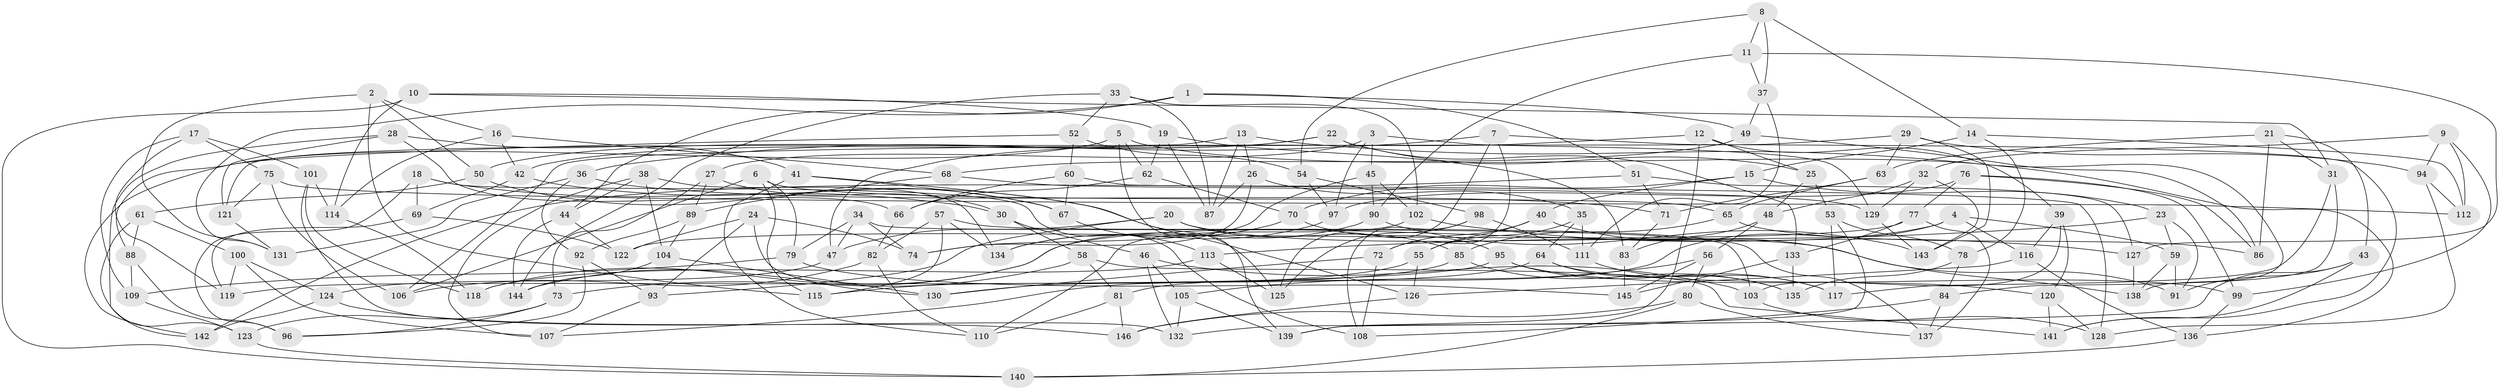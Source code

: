 // coarse degree distribution, {12: 0.038461538461538464, 4: 0.875, 10: 0.019230769230769232, 9: 0.009615384615384616, 11: 0.019230769230769232, 8: 0.009615384615384616, 7: 0.009615384615384616, 3: 0.019230769230769232}
// Generated by graph-tools (version 1.1) at 2025/53/03/04/25 22:53:57]
// undirected, 146 vertices, 292 edges
graph export_dot {
  node [color=gray90,style=filled];
  1;
  2;
  3;
  4;
  5;
  6;
  7;
  8;
  9;
  10;
  11;
  12;
  13;
  14;
  15;
  16;
  17;
  18;
  19;
  20;
  21;
  22;
  23;
  24;
  25;
  26;
  27;
  28;
  29;
  30;
  31;
  32;
  33;
  34;
  35;
  36;
  37;
  38;
  39;
  40;
  41;
  42;
  43;
  44;
  45;
  46;
  47;
  48;
  49;
  50;
  51;
  52;
  53;
  54;
  55;
  56;
  57;
  58;
  59;
  60;
  61;
  62;
  63;
  64;
  65;
  66;
  67;
  68;
  69;
  70;
  71;
  72;
  73;
  74;
  75;
  76;
  77;
  78;
  79;
  80;
  81;
  82;
  83;
  84;
  85;
  86;
  87;
  88;
  89;
  90;
  91;
  92;
  93;
  94;
  95;
  96;
  97;
  98;
  99;
  100;
  101;
  102;
  103;
  104;
  105;
  106;
  107;
  108;
  109;
  110;
  111;
  112;
  113;
  114;
  115;
  116;
  117;
  118;
  119;
  120;
  121;
  122;
  123;
  124;
  125;
  126;
  127;
  128;
  129;
  130;
  131;
  132;
  133;
  134;
  135;
  136;
  137;
  138;
  139;
  140;
  141;
  142;
  143;
  144;
  145;
  146;
  1 -- 44;
  1 -- 131;
  1 -- 51;
  1 -- 49;
  2 -- 115;
  2 -- 131;
  2 -- 16;
  2 -- 50;
  3 -- 45;
  3 -- 27;
  3 -- 129;
  3 -- 97;
  4 -- 118;
  4 -- 81;
  4 -- 59;
  4 -- 116;
  5 -- 62;
  5 -- 139;
  5 -- 142;
  5 -- 136;
  6 -- 79;
  6 -- 115;
  6 -- 106;
  6 -- 65;
  7 -- 141;
  7 -- 36;
  7 -- 72;
  7 -- 125;
  8 -- 37;
  8 -- 14;
  8 -- 11;
  8 -- 54;
  9 -- 94;
  9 -- 32;
  9 -- 99;
  9 -- 112;
  10 -- 31;
  10 -- 140;
  10 -- 114;
  10 -- 19;
  11 -- 37;
  11 -- 127;
  11 -- 90;
  12 -- 139;
  12 -- 47;
  12 -- 39;
  12 -- 25;
  13 -- 121;
  13 -- 87;
  13 -- 138;
  13 -- 26;
  14 -- 112;
  14 -- 78;
  14 -- 15;
  15 -- 23;
  15 -- 40;
  15 -- 70;
  16 -- 114;
  16 -- 68;
  16 -- 42;
  17 -- 109;
  17 -- 101;
  17 -- 119;
  17 -- 75;
  18 -- 96;
  18 -- 69;
  18 -- 108;
  18 -- 30;
  19 -- 83;
  19 -- 87;
  19 -- 62;
  20 -- 93;
  20 -- 91;
  20 -- 85;
  20 -- 47;
  21 -- 63;
  21 -- 31;
  21 -- 43;
  21 -- 86;
  22 -- 50;
  22 -- 25;
  22 -- 133;
  22 -- 42;
  23 -- 113;
  23 -- 59;
  23 -- 91;
  24 -- 74;
  24 -- 93;
  24 -- 130;
  24 -- 122;
  25 -- 53;
  25 -- 48;
  26 -- 35;
  26 -- 74;
  26 -- 87;
  27 -- 30;
  27 -- 73;
  27 -- 89;
  28 -- 121;
  28 -- 123;
  28 -- 66;
  28 -- 41;
  29 -- 94;
  29 -- 63;
  29 -- 106;
  29 -- 143;
  30 -- 46;
  30 -- 58;
  31 -- 84;
  31 -- 117;
  32 -- 48;
  32 -- 143;
  32 -- 129;
  33 -- 87;
  33 -- 144;
  33 -- 52;
  33 -- 102;
  34 -- 47;
  34 -- 79;
  34 -- 103;
  34 -- 74;
  35 -- 64;
  35 -- 111;
  35 -- 55;
  36 -- 71;
  36 -- 92;
  36 -- 131;
  37 -- 111;
  37 -- 49;
  38 -- 104;
  38 -- 134;
  38 -- 44;
  38 -- 107;
  39 -- 120;
  39 -- 116;
  39 -- 103;
  40 -- 138;
  40 -- 72;
  40 -- 55;
  41 -- 67;
  41 -- 125;
  41 -- 110;
  42 -- 69;
  42 -- 126;
  43 -- 132;
  43 -- 91;
  43 -- 141;
  44 -- 144;
  44 -- 122;
  45 -- 102;
  45 -- 74;
  45 -- 90;
  46 -- 105;
  46 -- 103;
  46 -- 132;
  47 -- 124;
  48 -- 56;
  48 -- 83;
  49 -- 68;
  49 -- 86;
  50 -- 67;
  50 -- 61;
  51 -- 71;
  51 -- 142;
  51 -- 127;
  52 -- 54;
  52 -- 60;
  52 -- 88;
  53 -- 117;
  53 -- 78;
  53 -- 139;
  54 -- 97;
  54 -- 98;
  55 -- 126;
  55 -- 115;
  56 -- 145;
  56 -- 105;
  56 -- 80;
  57 -- 115;
  57 -- 82;
  57 -- 137;
  57 -- 134;
  58 -- 141;
  58 -- 73;
  58 -- 81;
  59 -- 138;
  59 -- 91;
  60 -- 66;
  60 -- 128;
  60 -- 67;
  61 -- 88;
  61 -- 100;
  61 -- 142;
  62 -- 66;
  62 -- 70;
  63 -- 71;
  63 -- 65;
  64 -- 107;
  64 -- 135;
  64 -- 120;
  65 -- 86;
  65 -- 85;
  66 -- 82;
  67 -- 113;
  68 -- 129;
  68 -- 89;
  69 -- 119;
  69 -- 122;
  70 -- 134;
  70 -- 95;
  71 -- 83;
  72 -- 130;
  72 -- 108;
  73 -- 123;
  73 -- 96;
  75 -- 112;
  75 -- 121;
  75 -- 106;
  76 -- 77;
  76 -- 97;
  76 -- 86;
  76 -- 99;
  77 -- 133;
  77 -- 137;
  77 -- 122;
  78 -- 84;
  78 -- 135;
  79 -- 145;
  79 -- 109;
  80 -- 137;
  80 -- 140;
  80 -- 146;
  81 -- 110;
  81 -- 146;
  82 -- 110;
  82 -- 106;
  83 -- 145;
  84 -- 108;
  84 -- 137;
  85 -- 130;
  85 -- 135;
  88 -- 96;
  88 -- 109;
  89 -- 92;
  89 -- 104;
  90 -- 143;
  90 -- 144;
  92 -- 93;
  92 -- 96;
  93 -- 107;
  94 -- 128;
  94 -- 112;
  95 -- 117;
  95 -- 99;
  95 -- 119;
  97 -- 134;
  98 -- 108;
  98 -- 125;
  98 -- 111;
  99 -- 136;
  100 -- 107;
  100 -- 119;
  100 -- 124;
  101 -- 118;
  101 -- 114;
  101 -- 132;
  102 -- 127;
  102 -- 110;
  103 -- 128;
  104 -- 144;
  104 -- 130;
  105 -- 139;
  105 -- 132;
  109 -- 123;
  111 -- 117;
  113 -- 118;
  113 -- 125;
  114 -- 118;
  116 -- 136;
  116 -- 126;
  120 -- 128;
  120 -- 141;
  121 -- 131;
  123 -- 140;
  124 -- 146;
  124 -- 142;
  126 -- 146;
  127 -- 138;
  129 -- 143;
  133 -- 135;
  133 -- 145;
  136 -- 140;
}
